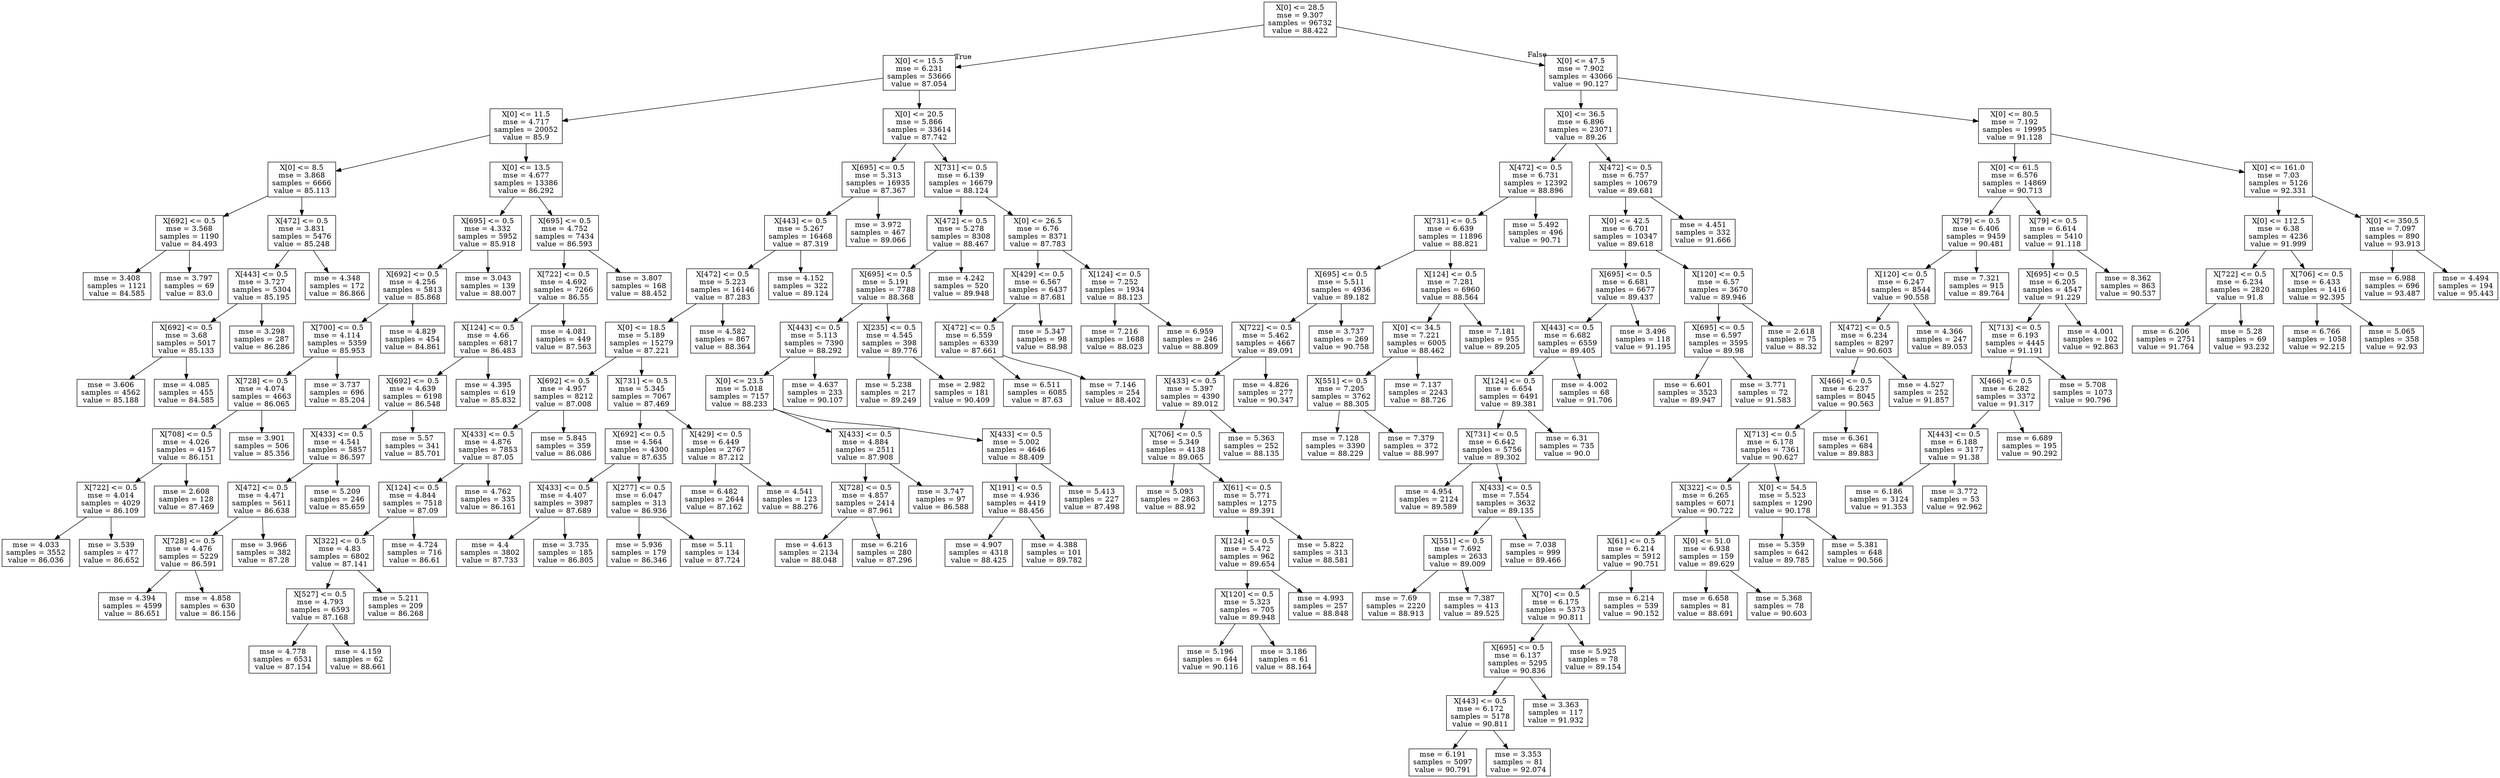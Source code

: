 digraph Tree {
node [shape=box] ;
0 [label="X[0] <= 28.5\nmse = 9.307\nsamples = 96732\nvalue = 88.422"] ;
1 [label="X[0] <= 15.5\nmse = 6.231\nsamples = 53666\nvalue = 87.054"] ;
0 -> 1 [labeldistance=2.5, labelangle=45, headlabel="True"] ;
3 [label="X[0] <= 11.5\nmse = 4.717\nsamples = 20052\nvalue = 85.9"] ;
1 -> 3 ;
9 [label="X[0] <= 8.5\nmse = 3.868\nsamples = 6666\nvalue = 85.113"] ;
3 -> 9 ;
53 [label="X[692] <= 0.5\nmse = 3.568\nsamples = 1190\nvalue = 84.493"] ;
9 -> 53 ;
159 [label="mse = 3.408\nsamples = 1121\nvalue = 84.585"] ;
53 -> 159 ;
160 [label="mse = 3.797\nsamples = 69\nvalue = 83.0"] ;
53 -> 160 ;
54 [label="X[472] <= 0.5\nmse = 3.831\nsamples = 5476\nvalue = 85.248"] ;
9 -> 54 ;
63 [label="X[443] <= 0.5\nmse = 3.727\nsamples = 5304\nvalue = 85.195"] ;
54 -> 63 ;
79 [label="X[692] <= 0.5\nmse = 3.68\nsamples = 5017\nvalue = 85.133"] ;
63 -> 79 ;
167 [label="mse = 3.606\nsamples = 4562\nvalue = 85.188"] ;
79 -> 167 ;
168 [label="mse = 4.085\nsamples = 455\nvalue = 84.585"] ;
79 -> 168 ;
80 [label="mse = 3.298\nsamples = 287\nvalue = 86.286"] ;
63 -> 80 ;
64 [label="mse = 4.348\nsamples = 172\nvalue = 86.866"] ;
54 -> 64 ;
10 [label="X[0] <= 13.5\nmse = 4.677\nsamples = 13386\nvalue = 86.292"] ;
3 -> 10 ;
21 [label="X[695] <= 0.5\nmse = 4.332\nsamples = 5952\nvalue = 85.918"] ;
10 -> 21 ;
45 [label="X[692] <= 0.5\nmse = 4.256\nsamples = 5813\nvalue = 85.868"] ;
21 -> 45 ;
59 [label="X[700] <= 0.5\nmse = 4.114\nsamples = 5359\nvalue = 85.953"] ;
45 -> 59 ;
69 [label="X[728] <= 0.5\nmse = 4.074\nsamples = 4663\nvalue = 86.065"] ;
59 -> 69 ;
99 [label="X[708] <= 0.5\nmse = 4.026\nsamples = 4157\nvalue = 86.151"] ;
69 -> 99 ;
111 [label="X[722] <= 0.5\nmse = 4.014\nsamples = 4029\nvalue = 86.109"] ;
99 -> 111 ;
161 [label="mse = 4.033\nsamples = 3552\nvalue = 86.036"] ;
111 -> 161 ;
162 [label="mse = 3.539\nsamples = 477\nvalue = 86.652"] ;
111 -> 162 ;
112 [label="mse = 2.608\nsamples = 128\nvalue = 87.469"] ;
99 -> 112 ;
100 [label="mse = 3.901\nsamples = 506\nvalue = 85.356"] ;
69 -> 100 ;
70 [label="mse = 3.737\nsamples = 696\nvalue = 85.204"] ;
59 -> 70 ;
60 [label="mse = 4.829\nsamples = 454\nvalue = 84.861"] ;
45 -> 60 ;
46 [label="mse = 3.043\nsamples = 139\nvalue = 88.007"] ;
21 -> 46 ;
22 [label="X[695] <= 0.5\nmse = 4.752\nsamples = 7434\nvalue = 86.593"] ;
10 -> 22 ;
49 [label="X[722] <= 0.5\nmse = 4.692\nsamples = 7266\nvalue = 86.55"] ;
22 -> 49 ;
61 [label="X[124] <= 0.5\nmse = 4.66\nsamples = 6817\nvalue = 86.483"] ;
49 -> 61 ;
97 [label="X[692] <= 0.5\nmse = 4.639\nsamples = 6198\nvalue = 86.548"] ;
61 -> 97 ;
107 [label="X[433] <= 0.5\nmse = 4.541\nsamples = 5857\nvalue = 86.597"] ;
97 -> 107 ;
113 [label="X[472] <= 0.5\nmse = 4.471\nsamples = 5611\nvalue = 86.638"] ;
107 -> 113 ;
151 [label="X[728] <= 0.5\nmse = 4.476\nsamples = 5229\nvalue = 86.591"] ;
113 -> 151 ;
187 [label="mse = 4.394\nsamples = 4599\nvalue = 86.651"] ;
151 -> 187 ;
188 [label="mse = 4.858\nsamples = 630\nvalue = 86.156"] ;
151 -> 188 ;
152 [label="mse = 3.966\nsamples = 382\nvalue = 87.28"] ;
113 -> 152 ;
114 [label="mse = 5.209\nsamples = 246\nvalue = 85.659"] ;
107 -> 114 ;
108 [label="mse = 5.57\nsamples = 341\nvalue = 85.701"] ;
97 -> 108 ;
98 [label="mse = 4.395\nsamples = 619\nvalue = 85.832"] ;
61 -> 98 ;
62 [label="mse = 4.081\nsamples = 449\nvalue = 87.563"] ;
49 -> 62 ;
50 [label="mse = 3.807\nsamples = 168\nvalue = 88.452"] ;
22 -> 50 ;
4 [label="X[0] <= 20.5\nmse = 5.866\nsamples = 33614\nvalue = 87.742"] ;
1 -> 4 ;
11 [label="X[695] <= 0.5\nmse = 5.313\nsamples = 16935\nvalue = 87.367"] ;
4 -> 11 ;
25 [label="X[443] <= 0.5\nmse = 5.267\nsamples = 16468\nvalue = 87.319"] ;
11 -> 25 ;
33 [label="X[472] <= 0.5\nmse = 5.223\nsamples = 16146\nvalue = 87.283"] ;
25 -> 33 ;
35 [label="X[0] <= 18.5\nmse = 5.189\nsamples = 15279\nvalue = 87.221"] ;
33 -> 35 ;
39 [label="X[692] <= 0.5\nmse = 4.957\nsamples = 8212\nvalue = 87.008"] ;
35 -> 39 ;
87 [label="X[433] <= 0.5\nmse = 4.876\nsamples = 7853\nvalue = 87.05"] ;
39 -> 87 ;
103 [label="X[124] <= 0.5\nmse = 4.844\nsamples = 7518\nvalue = 87.09"] ;
87 -> 103 ;
145 [label="X[322] <= 0.5\nmse = 4.83\nsamples = 6802\nvalue = 87.141"] ;
103 -> 145 ;
157 [label="X[527] <= 0.5\nmse = 4.793\nsamples = 6593\nvalue = 87.168"] ;
145 -> 157 ;
183 [label="mse = 4.778\nsamples = 6531\nvalue = 87.154"] ;
157 -> 183 ;
184 [label="mse = 4.159\nsamples = 62\nvalue = 88.661"] ;
157 -> 184 ;
158 [label="mse = 5.211\nsamples = 209\nvalue = 86.268"] ;
145 -> 158 ;
146 [label="mse = 4.724\nsamples = 716\nvalue = 86.61"] ;
103 -> 146 ;
104 [label="mse = 4.762\nsamples = 335\nvalue = 86.161"] ;
87 -> 104 ;
88 [label="mse = 5.845\nsamples = 359\nvalue = 86.086"] ;
39 -> 88 ;
40 [label="X[731] <= 0.5\nmse = 5.345\nsamples = 7067\nvalue = 87.469"] ;
35 -> 40 ;
93 [label="X[692] <= 0.5\nmse = 4.564\nsamples = 4300\nvalue = 87.635"] ;
40 -> 93 ;
155 [label="X[433] <= 0.5\nmse = 4.407\nsamples = 3987\nvalue = 87.689"] ;
93 -> 155 ;
163 [label="mse = 4.4\nsamples = 3802\nvalue = 87.733"] ;
155 -> 163 ;
164 [label="mse = 3.735\nsamples = 185\nvalue = 86.805"] ;
155 -> 164 ;
156 [label="X[277] <= 0.5\nmse = 6.047\nsamples = 313\nvalue = 86.936"] ;
93 -> 156 ;
171 [label="mse = 5.936\nsamples = 179\nvalue = 86.346"] ;
156 -> 171 ;
172 [label="mse = 5.11\nsamples = 134\nvalue = 87.724"] ;
156 -> 172 ;
94 [label="X[429] <= 0.5\nmse = 6.449\nsamples = 2767\nvalue = 87.212"] ;
40 -> 94 ;
169 [label="mse = 6.482\nsamples = 2644\nvalue = 87.162"] ;
94 -> 169 ;
170 [label="mse = 4.541\nsamples = 123\nvalue = 88.276"] ;
94 -> 170 ;
36 [label="mse = 4.582\nsamples = 867\nvalue = 88.364"] ;
33 -> 36 ;
34 [label="mse = 4.152\nsamples = 322\nvalue = 89.124"] ;
25 -> 34 ;
26 [label="mse = 3.972\nsamples = 467\nvalue = 89.066"] ;
11 -> 26 ;
12 [label="X[731] <= 0.5\nmse = 6.139\nsamples = 16679\nvalue = 88.124"] ;
4 -> 12 ;
17 [label="X[472] <= 0.5\nmse = 5.278\nsamples = 8308\nvalue = 88.467"] ;
12 -> 17 ;
29 [label="X[695] <= 0.5\nmse = 5.191\nsamples = 7788\nvalue = 88.368"] ;
17 -> 29 ;
37 [label="X[443] <= 0.5\nmse = 5.113\nsamples = 7390\nvalue = 88.292"] ;
29 -> 37 ;
41 [label="X[0] <= 23.5\nmse = 5.018\nsamples = 7157\nvalue = 88.233"] ;
37 -> 41 ;
71 [label="X[433] <= 0.5\nmse = 4.884\nsamples = 2511\nvalue = 87.908"] ;
41 -> 71 ;
149 [label="X[728] <= 0.5\nmse = 4.857\nsamples = 2414\nvalue = 87.961"] ;
71 -> 149 ;
181 [label="mse = 4.613\nsamples = 2134\nvalue = 88.048"] ;
149 -> 181 ;
182 [label="mse = 6.216\nsamples = 280\nvalue = 87.296"] ;
149 -> 182 ;
150 [label="mse = 3.747\nsamples = 97\nvalue = 86.588"] ;
71 -> 150 ;
72 [label="X[433] <= 0.5\nmse = 5.002\nsamples = 4646\nvalue = 88.409"] ;
41 -> 72 ;
123 [label="X[191] <= 0.5\nmse = 4.936\nsamples = 4419\nvalue = 88.456"] ;
72 -> 123 ;
147 [label="mse = 4.907\nsamples = 4318\nvalue = 88.425"] ;
123 -> 147 ;
148 [label="mse = 4.388\nsamples = 101\nvalue = 89.782"] ;
123 -> 148 ;
124 [label="mse = 5.413\nsamples = 227\nvalue = 87.498"] ;
72 -> 124 ;
42 [label="mse = 4.637\nsamples = 233\nvalue = 90.107"] ;
37 -> 42 ;
38 [label="X[235] <= 0.5\nmse = 4.545\nsamples = 398\nvalue = 89.776"] ;
29 -> 38 ;
191 [label="mse = 5.238\nsamples = 217\nvalue = 89.249"] ;
38 -> 191 ;
192 [label="mse = 2.982\nsamples = 181\nvalue = 90.409"] ;
38 -> 192 ;
30 [label="mse = 4.242\nsamples = 520\nvalue = 89.948"] ;
17 -> 30 ;
18 [label="X[0] <= 26.5\nmse = 6.76\nsamples = 8371\nvalue = 87.783"] ;
12 -> 18 ;
95 [label="X[429] <= 0.5\nmse = 6.567\nsamples = 6437\nvalue = 87.681"] ;
18 -> 95 ;
153 [label="X[472] <= 0.5\nmse = 6.559\nsamples = 6339\nvalue = 87.661"] ;
95 -> 153 ;
173 [label="mse = 6.511\nsamples = 6085\nvalue = 87.63"] ;
153 -> 173 ;
174 [label="mse = 7.146\nsamples = 254\nvalue = 88.402"] ;
153 -> 174 ;
154 [label="mse = 5.347\nsamples = 98\nvalue = 88.98"] ;
95 -> 154 ;
96 [label="X[124] <= 0.5\nmse = 7.252\nsamples = 1934\nvalue = 88.123"] ;
18 -> 96 ;
193 [label="mse = 7.216\nsamples = 1688\nvalue = 88.023"] ;
96 -> 193 ;
194 [label="mse = 6.959\nsamples = 246\nvalue = 88.809"] ;
96 -> 194 ;
2 [label="X[0] <= 47.5\nmse = 7.902\nsamples = 43066\nvalue = 90.127"] ;
0 -> 2 [labeldistance=2.5, labelangle=-45, headlabel="False"] ;
5 [label="X[0] <= 36.5\nmse = 6.896\nsamples = 23071\nvalue = 89.26"] ;
2 -> 5 ;
13 [label="X[472] <= 0.5\nmse = 6.731\nsamples = 12392\nvalue = 88.896"] ;
5 -> 13 ;
19 [label="X[731] <= 0.5\nmse = 6.639\nsamples = 11896\nvalue = 88.821"] ;
13 -> 19 ;
31 [label="X[695] <= 0.5\nmse = 5.511\nsamples = 4936\nvalue = 89.182"] ;
19 -> 31 ;
43 [label="X[722] <= 0.5\nmse = 5.462\nsamples = 4667\nvalue = 89.091"] ;
31 -> 43 ;
65 [label="X[433] <= 0.5\nmse = 5.397\nsamples = 4390\nvalue = 89.012"] ;
43 -> 65 ;
119 [label="X[706] <= 0.5\nmse = 5.349\nsamples = 4138\nvalue = 89.065"] ;
65 -> 119 ;
135 [label="mse = 5.093\nsamples = 2863\nvalue = 88.92"] ;
119 -> 135 ;
136 [label="X[61] <= 0.5\nmse = 5.771\nsamples = 1275\nvalue = 89.391"] ;
119 -> 136 ;
137 [label="X[124] <= 0.5\nmse = 5.472\nsamples = 962\nvalue = 89.654"] ;
136 -> 137 ;
139 [label="X[120] <= 0.5\nmse = 5.323\nsamples = 705\nvalue = 89.948"] ;
137 -> 139 ;
141 [label="mse = 5.196\nsamples = 644\nvalue = 90.116"] ;
139 -> 141 ;
142 [label="mse = 3.186\nsamples = 61\nvalue = 88.164"] ;
139 -> 142 ;
140 [label="mse = 4.993\nsamples = 257\nvalue = 88.848"] ;
137 -> 140 ;
138 [label="mse = 5.822\nsamples = 313\nvalue = 88.581"] ;
136 -> 138 ;
120 [label="mse = 5.363\nsamples = 252\nvalue = 88.135"] ;
65 -> 120 ;
66 [label="mse = 4.826\nsamples = 277\nvalue = 90.347"] ;
43 -> 66 ;
44 [label="mse = 3.737\nsamples = 269\nvalue = 90.758"] ;
31 -> 44 ;
32 [label="X[124] <= 0.5\nmse = 7.281\nsamples = 6960\nvalue = 88.564"] ;
19 -> 32 ;
67 [label="X[0] <= 34.5\nmse = 7.221\nsamples = 6005\nvalue = 88.462"] ;
32 -> 67 ;
109 [label="X[551] <= 0.5\nmse = 7.205\nsamples = 3762\nvalue = 88.305"] ;
67 -> 109 ;
125 [label="mse = 7.128\nsamples = 3390\nvalue = 88.229"] ;
109 -> 125 ;
126 [label="mse = 7.379\nsamples = 372\nvalue = 88.997"] ;
109 -> 126 ;
110 [label="mse = 7.137\nsamples = 2243\nvalue = 88.726"] ;
67 -> 110 ;
68 [label="mse = 7.181\nsamples = 955\nvalue = 89.205"] ;
32 -> 68 ;
20 [label="mse = 5.492\nsamples = 496\nvalue = 90.71"] ;
13 -> 20 ;
14 [label="X[472] <= 0.5\nmse = 6.757\nsamples = 10679\nvalue = 89.681"] ;
5 -> 14 ;
27 [label="X[0] <= 42.5\nmse = 6.701\nsamples = 10347\nvalue = 89.618"] ;
14 -> 27 ;
47 [label="X[695] <= 0.5\nmse = 6.681\nsamples = 6677\nvalue = 89.437"] ;
27 -> 47 ;
75 [label="X[443] <= 0.5\nmse = 6.682\nsamples = 6559\nvalue = 89.405"] ;
47 -> 75 ;
77 [label="X[124] <= 0.5\nmse = 6.654\nsamples = 6491\nvalue = 89.381"] ;
75 -> 77 ;
89 [label="X[731] <= 0.5\nmse = 6.642\nsamples = 5756\nvalue = 89.302"] ;
77 -> 89 ;
105 [label="mse = 4.954\nsamples = 2124\nvalue = 89.589"] ;
89 -> 105 ;
106 [label="X[433] <= 0.5\nmse = 7.554\nsamples = 3632\nvalue = 89.135"] ;
89 -> 106 ;
165 [label="X[551] <= 0.5\nmse = 7.692\nsamples = 2633\nvalue = 89.009"] ;
106 -> 165 ;
197 [label="mse = 7.69\nsamples = 2220\nvalue = 88.913"] ;
165 -> 197 ;
198 [label="mse = 7.387\nsamples = 413\nvalue = 89.525"] ;
165 -> 198 ;
166 [label="mse = 7.038\nsamples = 999\nvalue = 89.466"] ;
106 -> 166 ;
90 [label="mse = 6.31\nsamples = 735\nvalue = 90.0"] ;
77 -> 90 ;
78 [label="mse = 4.002\nsamples = 68\nvalue = 91.706"] ;
75 -> 78 ;
76 [label="mse = 3.496\nsamples = 118\nvalue = 91.195"] ;
47 -> 76 ;
48 [label="X[120] <= 0.5\nmse = 6.57\nsamples = 3670\nvalue = 89.946"] ;
27 -> 48 ;
121 [label="X[695] <= 0.5\nmse = 6.597\nsamples = 3595\nvalue = 89.98"] ;
48 -> 121 ;
143 [label="mse = 6.601\nsamples = 3523\nvalue = 89.947"] ;
121 -> 143 ;
144 [label="mse = 3.771\nsamples = 72\nvalue = 91.583"] ;
121 -> 144 ;
122 [label="mse = 2.618\nsamples = 75\nvalue = 88.32"] ;
48 -> 122 ;
28 [label="mse = 4.451\nsamples = 332\nvalue = 91.666"] ;
14 -> 28 ;
6 [label="X[0] <= 80.5\nmse = 7.192\nsamples = 19995\nvalue = 91.128"] ;
2 -> 6 ;
7 [label="X[0] <= 61.5\nmse = 6.576\nsamples = 14869\nvalue = 90.713"] ;
6 -> 7 ;
23 [label="X[79] <= 0.5\nmse = 6.406\nsamples = 9459\nvalue = 90.481"] ;
7 -> 23 ;
55 [label="X[120] <= 0.5\nmse = 6.247\nsamples = 8544\nvalue = 90.558"] ;
23 -> 55 ;
57 [label="X[472] <= 0.5\nmse = 6.234\nsamples = 8297\nvalue = 90.603"] ;
55 -> 57 ;
73 [label="X[466] <= 0.5\nmse = 6.237\nsamples = 8045\nvalue = 90.563"] ;
57 -> 73 ;
83 [label="X[713] <= 0.5\nmse = 6.178\nsamples = 7361\nvalue = 90.627"] ;
73 -> 83 ;
91 [label="X[322] <= 0.5\nmse = 6.265\nsamples = 6071\nvalue = 90.722"] ;
83 -> 91 ;
129 [label="X[61] <= 0.5\nmse = 6.214\nsamples = 5912\nvalue = 90.751"] ;
91 -> 129 ;
131 [label="X[70] <= 0.5\nmse = 6.175\nsamples = 5373\nvalue = 90.811"] ;
129 -> 131 ;
133 [label="X[695] <= 0.5\nmse = 6.137\nsamples = 5295\nvalue = 90.836"] ;
131 -> 133 ;
179 [label="X[443] <= 0.5\nmse = 6.172\nsamples = 5178\nvalue = 90.811"] ;
133 -> 179 ;
195 [label="mse = 6.191\nsamples = 5097\nvalue = 90.791"] ;
179 -> 195 ;
196 [label="mse = 3.353\nsamples = 81\nvalue = 92.074"] ;
179 -> 196 ;
180 [label="mse = 3.363\nsamples = 117\nvalue = 91.932"] ;
133 -> 180 ;
134 [label="mse = 5.925\nsamples = 78\nvalue = 89.154"] ;
131 -> 134 ;
132 [label="mse = 6.214\nsamples = 539\nvalue = 90.152"] ;
129 -> 132 ;
130 [label="X[0] <= 51.0\nmse = 6.938\nsamples = 159\nvalue = 89.629"] ;
91 -> 130 ;
175 [label="mse = 6.658\nsamples = 81\nvalue = 88.691"] ;
130 -> 175 ;
176 [label="mse = 5.368\nsamples = 78\nvalue = 90.603"] ;
130 -> 176 ;
92 [label="X[0] <= 54.5\nmse = 5.523\nsamples = 1290\nvalue = 90.178"] ;
83 -> 92 ;
127 [label="mse = 5.359\nsamples = 642\nvalue = 89.785"] ;
92 -> 127 ;
128 [label="mse = 5.381\nsamples = 648\nvalue = 90.566"] ;
92 -> 128 ;
84 [label="mse = 6.361\nsamples = 684\nvalue = 89.883"] ;
73 -> 84 ;
74 [label="mse = 4.527\nsamples = 252\nvalue = 91.857"] ;
57 -> 74 ;
58 [label="mse = 4.366\nsamples = 247\nvalue = 89.053"] ;
55 -> 58 ;
56 [label="mse = 7.321\nsamples = 915\nvalue = 89.764"] ;
23 -> 56 ;
24 [label="X[79] <= 0.5\nmse = 6.614\nsamples = 5410\nvalue = 91.118"] ;
7 -> 24 ;
81 [label="X[695] <= 0.5\nmse = 6.205\nsamples = 4547\nvalue = 91.229"] ;
24 -> 81 ;
101 [label="X[713] <= 0.5\nmse = 6.193\nsamples = 4445\nvalue = 91.191"] ;
81 -> 101 ;
115 [label="X[466] <= 0.5\nmse = 6.282\nsamples = 3372\nvalue = 91.317"] ;
101 -> 115 ;
117 [label="X[443] <= 0.5\nmse = 6.188\nsamples = 3177\nvalue = 91.38"] ;
115 -> 117 ;
189 [label="mse = 6.186\nsamples = 3124\nvalue = 91.353"] ;
117 -> 189 ;
190 [label="mse = 3.772\nsamples = 53\nvalue = 92.962"] ;
117 -> 190 ;
118 [label="mse = 6.689\nsamples = 195\nvalue = 90.292"] ;
115 -> 118 ;
116 [label="mse = 5.708\nsamples = 1073\nvalue = 90.796"] ;
101 -> 116 ;
102 [label="mse = 4.001\nsamples = 102\nvalue = 92.863"] ;
81 -> 102 ;
82 [label="mse = 8.362\nsamples = 863\nvalue = 90.537"] ;
24 -> 82 ;
8 [label="X[0] <= 161.0\nmse = 7.03\nsamples = 5126\nvalue = 92.331"] ;
6 -> 8 ;
15 [label="X[0] <= 112.5\nmse = 6.38\nsamples = 4236\nvalue = 91.999"] ;
8 -> 15 ;
85 [label="X[722] <= 0.5\nmse = 6.234\nsamples = 2820\nvalue = 91.8"] ;
15 -> 85 ;
177 [label="mse = 6.206\nsamples = 2751\nvalue = 91.764"] ;
85 -> 177 ;
178 [label="mse = 5.28\nsamples = 69\nvalue = 93.232"] ;
85 -> 178 ;
86 [label="X[706] <= 0.5\nmse = 6.433\nsamples = 1416\nvalue = 92.395"] ;
15 -> 86 ;
185 [label="mse = 6.766\nsamples = 1058\nvalue = 92.215"] ;
86 -> 185 ;
186 [label="mse = 5.065\nsamples = 358\nvalue = 92.93"] ;
86 -> 186 ;
16 [label="X[0] <= 350.5\nmse = 7.097\nsamples = 890\nvalue = 93.913"] ;
8 -> 16 ;
51 [label="mse = 6.988\nsamples = 696\nvalue = 93.487"] ;
16 -> 51 ;
52 [label="mse = 4.494\nsamples = 194\nvalue = 95.443"] ;
16 -> 52 ;
}
